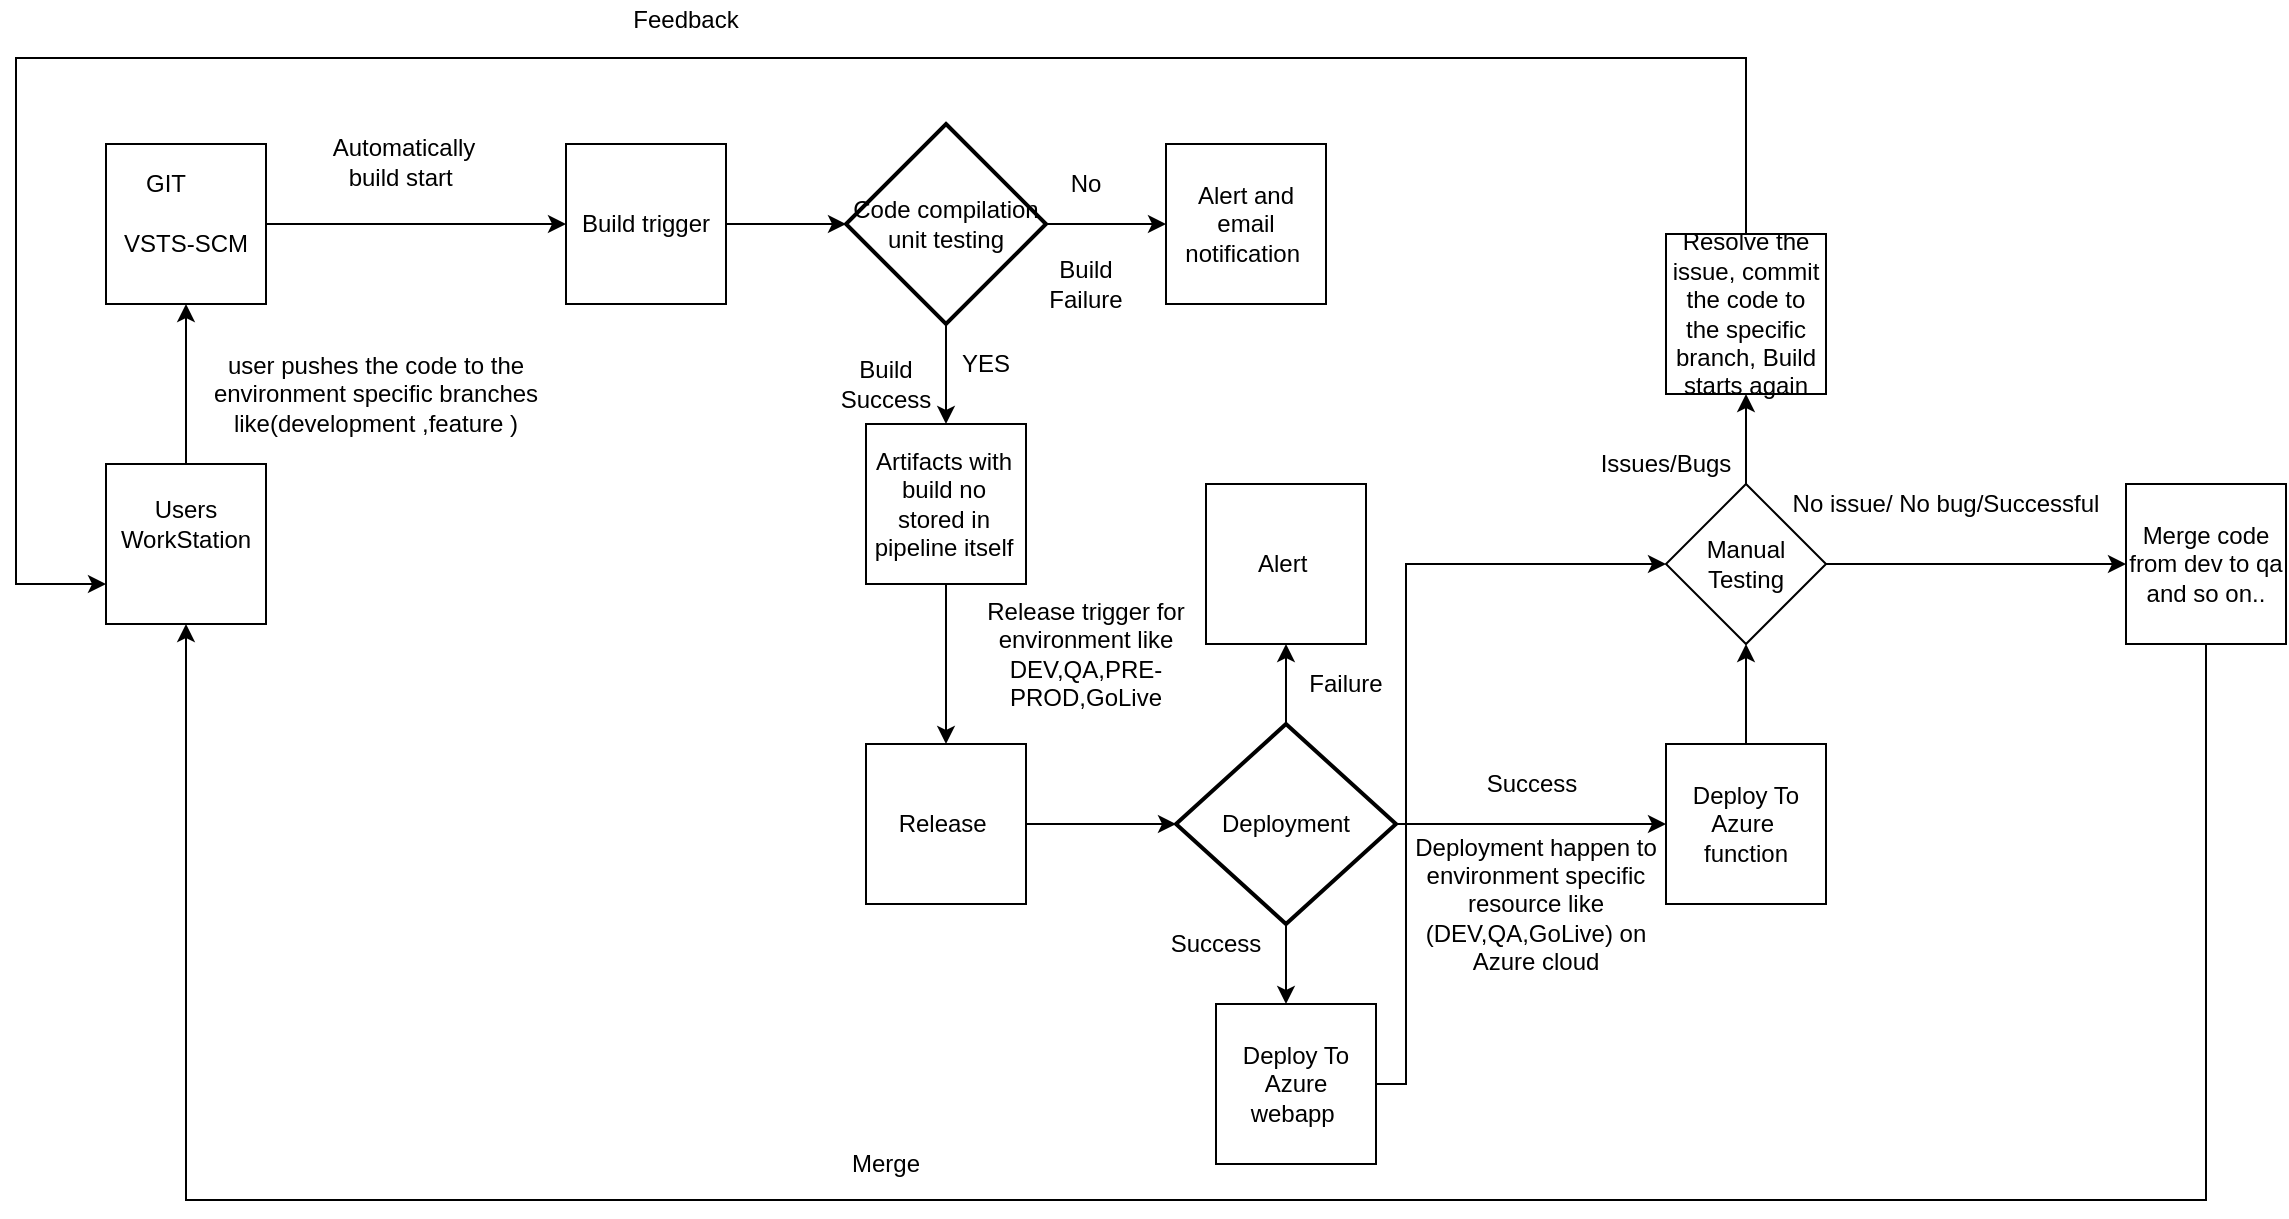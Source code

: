 <mxfile version="10.6.7" type="device"><diagram id="hsUn7IpLMP9jcfnyBkob" name="Page-1"><mxGraphModel dx="840" dy="435" grid="1" gridSize="10" guides="1" tooltips="1" connect="1" arrows="1" fold="1" page="1" pageScale="1" pageWidth="850" pageHeight="1100" math="0" shadow="0"><root><mxCell id="0"/><mxCell id="1" parent="0"/><mxCell id="8P38Iso3bR9D5Ddcfxsh-26" value="" style="edgeStyle=orthogonalEdgeStyle;rounded=0;orthogonalLoop=1;jettySize=auto;html=1;" parent="1" source="8P38Iso3bR9D5Ddcfxsh-1" target="8P38Iso3bR9D5Ddcfxsh-25" edge="1"><mxGeometry relative="1" as="geometry"/></mxCell><mxCell id="8P38Iso3bR9D5Ddcfxsh-1" value="" style="whiteSpace=wrap;html=1;aspect=fixed;" parent="1" vertex="1"><mxGeometry x="65" y="92" width="80" height="80" as="geometry"/></mxCell><mxCell id="8P38Iso3bR9D5Ddcfxsh-30" value="" style="edgeStyle=orthogonalEdgeStyle;rounded=0;orthogonalLoop=1;jettySize=auto;html=1;" parent="1" source="8P38Iso3bR9D5Ddcfxsh-25" target="8P38Iso3bR9D5Ddcfxsh-29" edge="1"><mxGeometry relative="1" as="geometry"/></mxCell><mxCell id="8P38Iso3bR9D5Ddcfxsh-25" value="Build trigger" style="whiteSpace=wrap;html=1;aspect=fixed;" parent="1" vertex="1"><mxGeometry x="295" y="92" width="80" height="80" as="geometry"/></mxCell><mxCell id="8P38Iso3bR9D5Ddcfxsh-7" value="" style="edgeStyle=orthogonalEdgeStyle;rounded=0;orthogonalLoop=1;jettySize=auto;html=1;" parent="1" source="8P38Iso3bR9D5Ddcfxsh-6" target="8P38Iso3bR9D5Ddcfxsh-1" edge="1"><mxGeometry relative="1" as="geometry"/></mxCell><mxCell id="8P38Iso3bR9D5Ddcfxsh-6" value="" style="whiteSpace=wrap;html=1;aspect=fixed;" parent="1" vertex="1"><mxGeometry x="65" y="252" width="80" height="80" as="geometry"/></mxCell><mxCell id="8P38Iso3bR9D5Ddcfxsh-8" value="Users WorkStation" style="text;html=1;strokeColor=none;fillColor=none;align=center;verticalAlign=middle;whiteSpace=wrap;rounded=0;" parent="1" vertex="1"><mxGeometry x="85" y="272" width="40" height="20" as="geometry"/></mxCell><mxCell id="8P38Iso3bR9D5Ddcfxsh-18" value="GIT" style="text;html=1;strokeColor=none;fillColor=none;align=center;verticalAlign=middle;whiteSpace=wrap;rounded=0;" parent="1" vertex="1"><mxGeometry x="75" y="102" width="40" height="20" as="geometry"/></mxCell><mxCell id="8P38Iso3bR9D5Ddcfxsh-20" value="VSTS-SCM" style="text;html=1;strokeColor=none;fillColor=none;align=center;verticalAlign=middle;whiteSpace=wrap;rounded=0;" parent="1" vertex="1"><mxGeometry x="70" y="132" width="70" height="20" as="geometry"/></mxCell><mxCell id="8P38Iso3bR9D5Ddcfxsh-21" value="user pushes the code to the environment specific branches like(development ,feature )" style="text;html=1;strokeColor=none;fillColor=none;align=center;verticalAlign=middle;whiteSpace=wrap;rounded=0;" parent="1" vertex="1"><mxGeometry x="105" y="192" width="190" height="50" as="geometry"/></mxCell><mxCell id="8P38Iso3bR9D5Ddcfxsh-28" value="Automatically build start&amp;nbsp;" style="text;html=1;strokeColor=none;fillColor=none;align=center;verticalAlign=middle;whiteSpace=wrap;rounded=0;" parent="1" vertex="1"><mxGeometry x="174" y="82" width="80" height="37" as="geometry"/></mxCell><mxCell id="8P38Iso3bR9D5Ddcfxsh-45" value="" style="edgeStyle=orthogonalEdgeStyle;rounded=0;orthogonalLoop=1;jettySize=auto;html=1;" parent="1" source="8P38Iso3bR9D5Ddcfxsh-29" target="8P38Iso3bR9D5Ddcfxsh-44" edge="1"><mxGeometry relative="1" as="geometry"/></mxCell><mxCell id="8P38Iso3bR9D5Ddcfxsh-50" value="" style="edgeStyle=orthogonalEdgeStyle;rounded=0;orthogonalLoop=1;jettySize=auto;html=1;" parent="1" source="8P38Iso3bR9D5Ddcfxsh-29" target="8P38Iso3bR9D5Ddcfxsh-49" edge="1"><mxGeometry relative="1" as="geometry"/></mxCell><mxCell id="8P38Iso3bR9D5Ddcfxsh-29" value="Code compilation unit testing" style="strokeWidth=2;html=1;shape=mxgraph.flowchart.decision;whiteSpace=wrap;" parent="1" vertex="1"><mxGeometry x="435" y="82" width="100" height="100" as="geometry"/></mxCell><mxCell id="8P38Iso3bR9D5Ddcfxsh-44" value="" style="whiteSpace=wrap;html=1;aspect=fixed;" parent="1" vertex="1"><mxGeometry x="595" y="92" width="80" height="80" as="geometry"/></mxCell><mxCell id="8P38Iso3bR9D5Ddcfxsh-46" value="No" style="text;html=1;strokeColor=none;fillColor=none;align=center;verticalAlign=middle;whiteSpace=wrap;rounded=0;" parent="1" vertex="1"><mxGeometry x="535" y="102" width="40" height="20" as="geometry"/></mxCell><mxCell id="8P38Iso3bR9D5Ddcfxsh-47" value="Alert and email notification&amp;nbsp;" style="text;html=1;strokeColor=none;fillColor=none;align=center;verticalAlign=middle;whiteSpace=wrap;rounded=0;" parent="1" vertex="1"><mxGeometry x="615" y="122" width="40" height="20" as="geometry"/></mxCell><mxCell id="8P38Iso3bR9D5Ddcfxsh-48" value="Build Failure" style="text;html=1;strokeColor=none;fillColor=none;align=center;verticalAlign=middle;whiteSpace=wrap;rounded=0;" parent="1" vertex="1"><mxGeometry x="535" y="152" width="40" height="20" as="geometry"/></mxCell><mxCell id="8P38Iso3bR9D5Ddcfxsh-55" value="" style="edgeStyle=orthogonalEdgeStyle;rounded=0;orthogonalLoop=1;jettySize=auto;html=1;" parent="1" source="8P38Iso3bR9D5Ddcfxsh-49" target="8P38Iso3bR9D5Ddcfxsh-54" edge="1"><mxGeometry relative="1" as="geometry"/></mxCell><mxCell id="8P38Iso3bR9D5Ddcfxsh-49" value="" style="whiteSpace=wrap;html=1;aspect=fixed;" parent="1" vertex="1"><mxGeometry x="445" y="232" width="80" height="80" as="geometry"/></mxCell><mxCell id="8P38Iso3bR9D5Ddcfxsh-61" value="" style="edgeStyle=orthogonalEdgeStyle;rounded=0;orthogonalLoop=1;jettySize=auto;html=1;" parent="1" source="8P38Iso3bR9D5Ddcfxsh-54" target="8P38Iso3bR9D5Ddcfxsh-60" edge="1"><mxGeometry relative="1" as="geometry"/></mxCell><mxCell id="8P38Iso3bR9D5Ddcfxsh-54" value="Release&amp;nbsp;" style="whiteSpace=wrap;html=1;aspect=fixed;" parent="1" vertex="1"><mxGeometry x="445" y="392" width="80" height="80" as="geometry"/></mxCell><mxCell id="8P38Iso3bR9D5Ddcfxsh-51" value="YES" style="text;html=1;strokeColor=none;fillColor=none;align=center;verticalAlign=middle;whiteSpace=wrap;rounded=0;" parent="1" vertex="1"><mxGeometry x="485" y="192" width="40" height="20" as="geometry"/></mxCell><mxCell id="8P38Iso3bR9D5Ddcfxsh-52" value="Build Success" style="text;html=1;strokeColor=none;fillColor=none;align=center;verticalAlign=middle;whiteSpace=wrap;rounded=0;" parent="1" vertex="1"><mxGeometry x="435" y="202" width="40" height="20" as="geometry"/></mxCell><mxCell id="8P38Iso3bR9D5Ddcfxsh-53" value="Artifacts with build no stored in pipeline itself" style="text;html=1;strokeColor=none;fillColor=none;align=center;verticalAlign=middle;whiteSpace=wrap;rounded=0;" parent="1" vertex="1"><mxGeometry x="444" y="242" width="80" height="60" as="geometry"/></mxCell><mxCell id="8P38Iso3bR9D5Ddcfxsh-59" value="Release trigger for environment like DEV,QA,PRE-PROD,GoLive" style="text;html=1;strokeColor=none;fillColor=none;align=center;verticalAlign=middle;whiteSpace=wrap;rounded=0;" parent="1" vertex="1"><mxGeometry x="490" y="312" width="130" height="70" as="geometry"/></mxCell><mxCell id="8P38Iso3bR9D5Ddcfxsh-64" value="" style="edgeStyle=orthogonalEdgeStyle;rounded=0;orthogonalLoop=1;jettySize=auto;html=1;" parent="1" source="8P38Iso3bR9D5Ddcfxsh-60" target="8P38Iso3bR9D5Ddcfxsh-62" edge="1"><mxGeometry relative="1" as="geometry"/></mxCell><mxCell id="8P38Iso3bR9D5Ddcfxsh-67" value="" style="edgeStyle=orthogonalEdgeStyle;rounded=0;orthogonalLoop=1;jettySize=auto;html=1;" parent="1" source="8P38Iso3bR9D5Ddcfxsh-60" target="8P38Iso3bR9D5Ddcfxsh-66" edge="1"><mxGeometry relative="1" as="geometry"/></mxCell><mxCell id="c0Ohei51-AG6aoZhX-r8-2" value="" style="edgeStyle=orthogonalEdgeStyle;rounded=0;orthogonalLoop=1;jettySize=auto;html=1;" edge="1" parent="1" source="8P38Iso3bR9D5Ddcfxsh-60"><mxGeometry relative="1" as="geometry"><mxPoint x="655" y="522" as="targetPoint"/></mxGeometry></mxCell><mxCell id="8P38Iso3bR9D5Ddcfxsh-60" value="Deployment&lt;br&gt;" style="strokeWidth=2;html=1;shape=mxgraph.flowchart.decision;whiteSpace=wrap;" parent="1" vertex="1"><mxGeometry x="600" y="382" width="110" height="100" as="geometry"/></mxCell><mxCell id="8P38Iso3bR9D5Ddcfxsh-62" value="Alert&amp;nbsp;" style="whiteSpace=wrap;html=1;aspect=fixed;" parent="1" vertex="1"><mxGeometry x="615" y="262" width="80" height="80" as="geometry"/></mxCell><mxCell id="8P38Iso3bR9D5Ddcfxsh-65" value="Failure" style="text;html=1;strokeColor=none;fillColor=none;align=center;verticalAlign=middle;whiteSpace=wrap;rounded=0;" parent="1" vertex="1"><mxGeometry x="665" y="352" width="40" height="20" as="geometry"/></mxCell><mxCell id="8P38Iso3bR9D5Ddcfxsh-77" value="" style="edgeStyle=orthogonalEdgeStyle;rounded=0;orthogonalLoop=1;jettySize=auto;html=1;" parent="1" source="8P38Iso3bR9D5Ddcfxsh-66" target="8P38Iso3bR9D5Ddcfxsh-76" edge="1"><mxGeometry relative="1" as="geometry"/></mxCell><mxCell id="8P38Iso3bR9D5Ddcfxsh-66" value="Deploy To Azure&amp;nbsp; function" style="whiteSpace=wrap;html=1;aspect=fixed;direction=south;" parent="1" vertex="1"><mxGeometry x="845" y="392" width="80" height="80" as="geometry"/></mxCell><mxCell id="8P38Iso3bR9D5Ddcfxsh-68" value="Success" style="text;html=1;strokeColor=none;fillColor=none;align=center;verticalAlign=middle;whiteSpace=wrap;rounded=0;" parent="1" vertex="1"><mxGeometry x="757.5" y="402" width="40" height="20" as="geometry"/></mxCell><mxCell id="8P38Iso3bR9D5Ddcfxsh-69" value="Deployment happen to environment specific resource like (DEV,QA,GoLive) on Azure cloud" style="text;html=1;strokeColor=none;fillColor=none;align=center;verticalAlign=middle;whiteSpace=wrap;rounded=0;" parent="1" vertex="1"><mxGeometry x="715" y="442" width="130" height="60" as="geometry"/></mxCell><mxCell id="8P38Iso3bR9D5Ddcfxsh-80" value="" style="edgeStyle=orthogonalEdgeStyle;rounded=0;orthogonalLoop=1;jettySize=auto;html=1;" parent="1" source="8P38Iso3bR9D5Ddcfxsh-76" target="8P38Iso3bR9D5Ddcfxsh-78" edge="1"><mxGeometry relative="1" as="geometry"/></mxCell><mxCell id="8P38Iso3bR9D5Ddcfxsh-83" value="" style="edgeStyle=orthogonalEdgeStyle;rounded=0;orthogonalLoop=1;jettySize=auto;html=1;" parent="1" source="8P38Iso3bR9D5Ddcfxsh-76" target="8P38Iso3bR9D5Ddcfxsh-82" edge="1"><mxGeometry relative="1" as="geometry"/></mxCell><mxCell id="8P38Iso3bR9D5Ddcfxsh-76" value="Manual Testing" style="rhombus;whiteSpace=wrap;html=1;direction=south;" parent="1" vertex="1"><mxGeometry x="845" y="262" width="80" height="80" as="geometry"/></mxCell><mxCell id="c0Ohei51-AG6aoZhX-r8-6" style="edgeStyle=orthogonalEdgeStyle;rounded=0;orthogonalLoop=1;jettySize=auto;html=1;entryX=0;entryY=0.75;entryDx=0;entryDy=0;" edge="1" parent="1" source="8P38Iso3bR9D5Ddcfxsh-78" target="8P38Iso3bR9D5Ddcfxsh-6"><mxGeometry relative="1" as="geometry"><Array as="points"><mxPoint x="885" y="49"/><mxPoint x="20" y="49"/><mxPoint x="20" y="312"/></Array></mxGeometry></mxCell><mxCell id="8P38Iso3bR9D5Ddcfxsh-78" value="Resolve the issue, commit the code to the specific branch, Build starts again" style="whiteSpace=wrap;html=1;aspect=fixed;" parent="1" vertex="1"><mxGeometry x="845" y="137" width="80" height="80" as="geometry"/></mxCell><mxCell id="8P38Iso3bR9D5Ddcfxsh-81" value="Issues/Bugs" style="text;html=1;strokeColor=none;fillColor=none;align=center;verticalAlign=middle;whiteSpace=wrap;rounded=0;" parent="1" vertex="1"><mxGeometry x="805" y="242" width="80" height="20" as="geometry"/></mxCell><mxCell id="c0Ohei51-AG6aoZhX-r8-10" style="edgeStyle=orthogonalEdgeStyle;rounded=0;orthogonalLoop=1;jettySize=auto;html=1;entryX=0.5;entryY=1;entryDx=0;entryDy=0;" edge="1" parent="1" source="8P38Iso3bR9D5Ddcfxsh-82" target="8P38Iso3bR9D5Ddcfxsh-6"><mxGeometry relative="1" as="geometry"><mxPoint x="100" y="440" as="targetPoint"/><Array as="points"><mxPoint x="1115" y="620"/><mxPoint x="105" y="620"/></Array></mxGeometry></mxCell><mxCell id="8P38Iso3bR9D5Ddcfxsh-82" value="Merge code from dev to qa and so on..&lt;br&gt;" style="whiteSpace=wrap;html=1;aspect=fixed;" parent="1" vertex="1"><mxGeometry x="1075" y="262" width="80" height="80" as="geometry"/></mxCell><mxCell id="8P38Iso3bR9D5Ddcfxsh-84" value="No issue/ No bug/Successful" style="text;html=1;strokeColor=none;fillColor=none;align=center;verticalAlign=middle;whiteSpace=wrap;rounded=0;" parent="1" vertex="1"><mxGeometry x="905" y="262" width="160" height="20" as="geometry"/></mxCell><mxCell id="8P38Iso3bR9D5Ddcfxsh-135" value="" style="edgeStyle=orthogonalEdgeStyle;rounded=0;orthogonalLoop=1;jettySize=auto;html=1;" parent="1" target="8P38Iso3bR9D5Ddcfxsh-121" edge="1"><mxGeometry relative="1" as="geometry"><mxPoint x="1294" y="353" as="sourcePoint"/></mxGeometry></mxCell><mxCell id="c0Ohei51-AG6aoZhX-r8-4" style="edgeStyle=orthogonalEdgeStyle;rounded=0;orthogonalLoop=1;jettySize=auto;html=1;entryX=0.5;entryY=1;entryDx=0;entryDy=0;" edge="1" parent="1" source="c0Ohei51-AG6aoZhX-r8-3" target="8P38Iso3bR9D5Ddcfxsh-76"><mxGeometry relative="1" as="geometry"><mxPoint x="765" y="302" as="targetPoint"/><Array as="points"><mxPoint x="715" y="562"/><mxPoint x="715" y="302"/></Array></mxGeometry></mxCell><mxCell id="c0Ohei51-AG6aoZhX-r8-3" value="Deploy To Azure webapp&amp;nbsp;" style="whiteSpace=wrap;html=1;aspect=fixed;direction=south;" vertex="1" parent="1"><mxGeometry x="620" y="522" width="80" height="80" as="geometry"/></mxCell><mxCell id="c0Ohei51-AG6aoZhX-r8-5" value="Success" style="text;html=1;strokeColor=none;fillColor=none;align=center;verticalAlign=middle;whiteSpace=wrap;rounded=0;" vertex="1" parent="1"><mxGeometry x="600" y="482" width="40" height="20" as="geometry"/></mxCell><mxCell id="c0Ohei51-AG6aoZhX-r8-9" value="Feedback" style="text;html=1;strokeColor=none;fillColor=none;align=center;verticalAlign=middle;whiteSpace=wrap;rounded=0;" vertex="1" parent="1"><mxGeometry x="330" y="20" width="50" height="20" as="geometry"/></mxCell><mxCell id="c0Ohei51-AG6aoZhX-r8-11" value="Merge" style="text;html=1;strokeColor=none;fillColor=none;align=center;verticalAlign=middle;whiteSpace=wrap;rounded=0;" vertex="1" parent="1"><mxGeometry x="435" y="592" width="40" height="20" as="geometry"/></mxCell></root></mxGraphModel></diagram></mxfile>